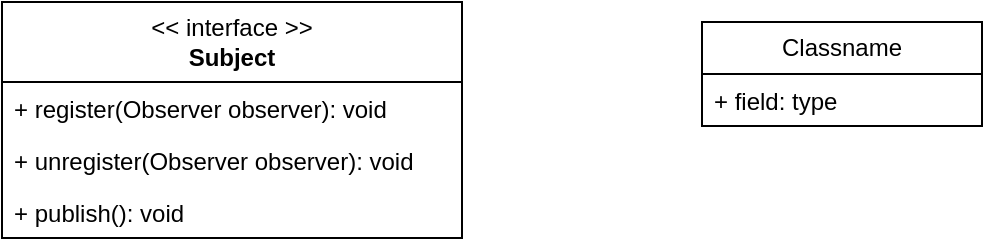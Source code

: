 <mxfile version="21.6.6" type="device">
  <diagram id="ol0al3_O7qeimlaXuuzj" name="Page-1">
    <mxGraphModel dx="1434" dy="735" grid="1" gridSize="10" guides="1" tooltips="1" connect="1" arrows="1" fold="1" page="1" pageScale="1" pageWidth="850" pageHeight="1100" math="0" shadow="0">
      <root>
        <mxCell id="0" />
        <mxCell id="1" parent="0" />
        <mxCell id="n4xZi3wqIaFylWsxnWv0-1" value="&amp;lt;&amp;lt; interface &amp;gt;&amp;gt;&lt;br&gt;&lt;b&gt;Subject&lt;/b&gt;" style="swimlane;fontStyle=0;childLayout=stackLayout;horizontal=1;startSize=40;fillColor=none;horizontalStack=0;resizeParent=1;resizeParentMax=0;resizeLast=0;collapsible=1;marginBottom=0;whiteSpace=wrap;html=1;" vertex="1" parent="1">
          <mxGeometry x="80" y="80" width="230" height="118" as="geometry" />
        </mxCell>
        <mxCell id="n4xZi3wqIaFylWsxnWv0-2" value="+ register(Observer observer): void" style="text;strokeColor=none;fillColor=none;align=left;verticalAlign=top;spacingLeft=4;spacingRight=4;overflow=hidden;rotatable=0;points=[[0,0.5],[1,0.5]];portConstraint=eastwest;whiteSpace=wrap;html=1;" vertex="1" parent="n4xZi3wqIaFylWsxnWv0-1">
          <mxGeometry y="40" width="230" height="26" as="geometry" />
        </mxCell>
        <mxCell id="n4xZi3wqIaFylWsxnWv0-3" value="+ unregister(Observer observer): void" style="text;strokeColor=none;fillColor=none;align=left;verticalAlign=top;spacingLeft=4;spacingRight=4;overflow=hidden;rotatable=0;points=[[0,0.5],[1,0.5]];portConstraint=eastwest;whiteSpace=wrap;html=1;" vertex="1" parent="n4xZi3wqIaFylWsxnWv0-1">
          <mxGeometry y="66" width="230" height="26" as="geometry" />
        </mxCell>
        <mxCell id="n4xZi3wqIaFylWsxnWv0-4" value="+ publish(): void" style="text;strokeColor=none;fillColor=none;align=left;verticalAlign=top;spacingLeft=4;spacingRight=4;overflow=hidden;rotatable=0;points=[[0,0.5],[1,0.5]];portConstraint=eastwest;whiteSpace=wrap;html=1;" vertex="1" parent="n4xZi3wqIaFylWsxnWv0-1">
          <mxGeometry y="92" width="230" height="26" as="geometry" />
        </mxCell>
        <mxCell id="n4xZi3wqIaFylWsxnWv0-5" value="Classname" style="swimlane;fontStyle=0;childLayout=stackLayout;horizontal=1;startSize=26;fillColor=none;horizontalStack=0;resizeParent=1;resizeParentMax=0;resizeLast=0;collapsible=1;marginBottom=0;whiteSpace=wrap;html=1;" vertex="1" parent="1">
          <mxGeometry x="430" y="90" width="140" height="52" as="geometry" />
        </mxCell>
        <mxCell id="n4xZi3wqIaFylWsxnWv0-7" value="+ field: type" style="text;strokeColor=none;fillColor=none;align=left;verticalAlign=top;spacingLeft=4;spacingRight=4;overflow=hidden;rotatable=0;points=[[0,0.5],[1,0.5]];portConstraint=eastwest;whiteSpace=wrap;html=1;" vertex="1" parent="n4xZi3wqIaFylWsxnWv0-5">
          <mxGeometry y="26" width="140" height="26" as="geometry" />
        </mxCell>
      </root>
    </mxGraphModel>
  </diagram>
</mxfile>
